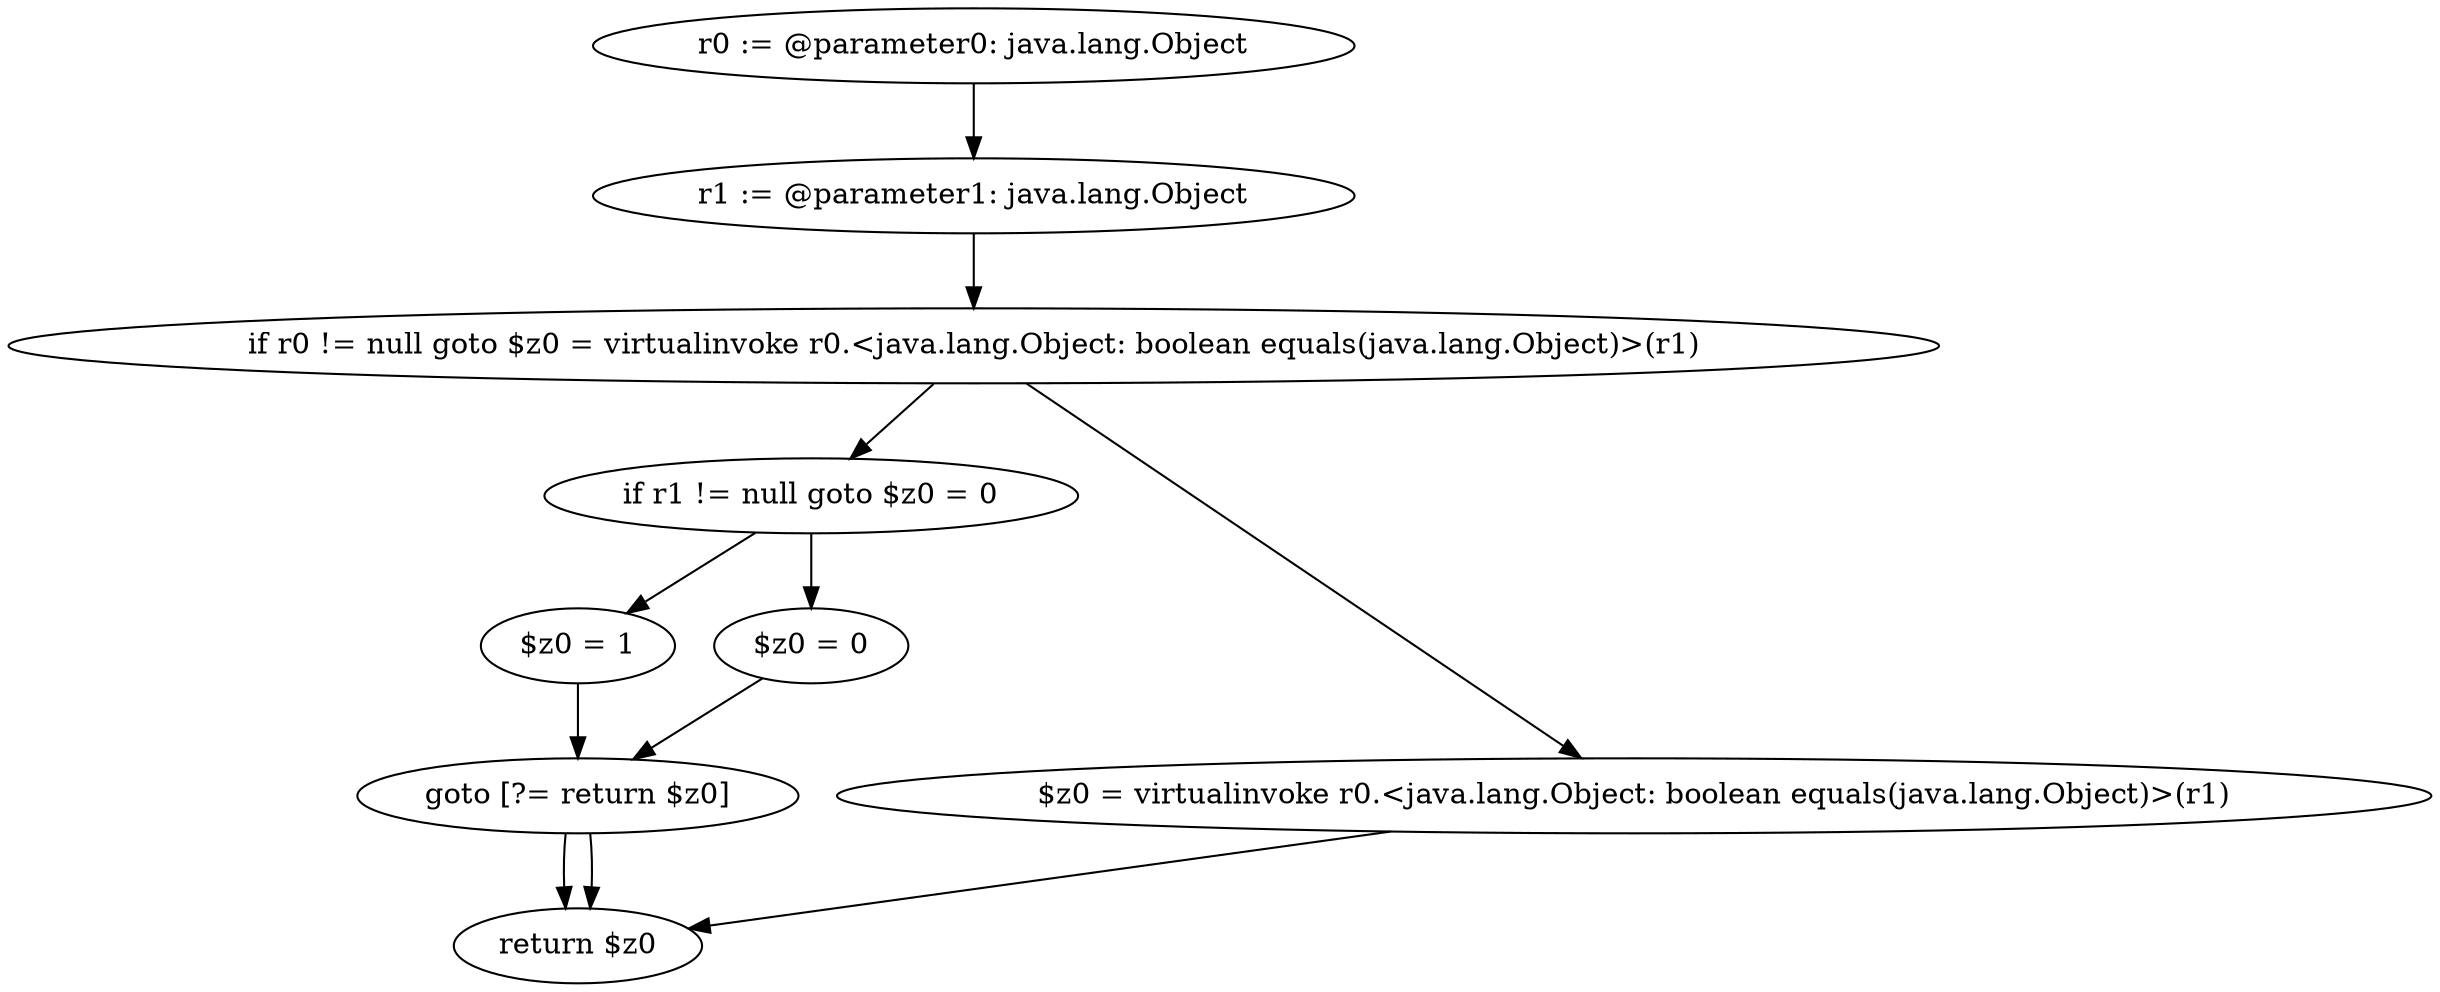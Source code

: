 digraph "unitGraph" {
    "r0 := @parameter0: java.lang.Object"
    "r1 := @parameter1: java.lang.Object"
    "if r0 != null goto $z0 = virtualinvoke r0.<java.lang.Object: boolean equals(java.lang.Object)>(r1)"
    "if r1 != null goto $z0 = 0"
    "$z0 = 1"
    "goto [?= return $z0]"
    "$z0 = 0"
    "$z0 = virtualinvoke r0.<java.lang.Object: boolean equals(java.lang.Object)>(r1)"
    "return $z0"
    "r0 := @parameter0: java.lang.Object"->"r1 := @parameter1: java.lang.Object";
    "r1 := @parameter1: java.lang.Object"->"if r0 != null goto $z0 = virtualinvoke r0.<java.lang.Object: boolean equals(java.lang.Object)>(r1)";
    "if r0 != null goto $z0 = virtualinvoke r0.<java.lang.Object: boolean equals(java.lang.Object)>(r1)"->"if r1 != null goto $z0 = 0";
    "if r0 != null goto $z0 = virtualinvoke r0.<java.lang.Object: boolean equals(java.lang.Object)>(r1)"->"$z0 = virtualinvoke r0.<java.lang.Object: boolean equals(java.lang.Object)>(r1)";
    "if r1 != null goto $z0 = 0"->"$z0 = 1";
    "if r1 != null goto $z0 = 0"->"$z0 = 0";
    "$z0 = 1"->"goto [?= return $z0]";
    "goto [?= return $z0]"->"return $z0";
    "$z0 = 0"->"goto [?= return $z0]";
    "goto [?= return $z0]"->"return $z0";
    "$z0 = virtualinvoke r0.<java.lang.Object: boolean equals(java.lang.Object)>(r1)"->"return $z0";
}

